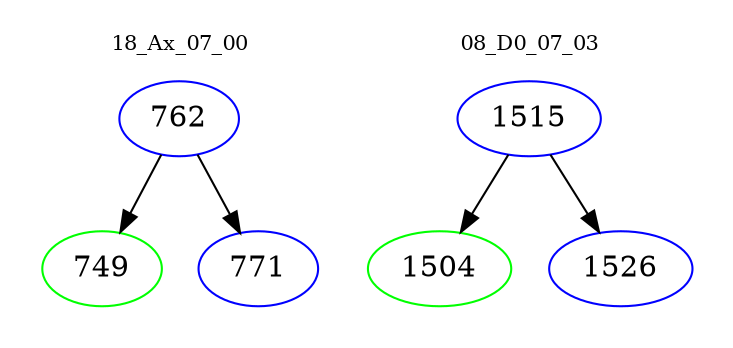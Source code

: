 digraph{
subgraph cluster_0 {
color = white
label = "18_Ax_07_00";
fontsize=10;
T0_762 [label="762", color="blue"]
T0_762 -> T0_749 [color="black"]
T0_749 [label="749", color="green"]
T0_762 -> T0_771 [color="black"]
T0_771 [label="771", color="blue"]
}
subgraph cluster_1 {
color = white
label = "08_D0_07_03";
fontsize=10;
T1_1515 [label="1515", color="blue"]
T1_1515 -> T1_1504 [color="black"]
T1_1504 [label="1504", color="green"]
T1_1515 -> T1_1526 [color="black"]
T1_1526 [label="1526", color="blue"]
}
}

